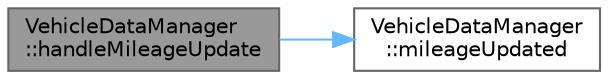 digraph "VehicleDataManager::handleMileageUpdate"
{
 // LATEX_PDF_SIZE
  bgcolor="transparent";
  edge [fontname=Helvetica,fontsize=10,labelfontname=Helvetica,labelfontsize=10];
  node [fontname=Helvetica,fontsize=10,shape=box,height=0.2,width=0.4];
  rankdir="LR";
  Node1 [id="Node000001",label="VehicleDataManager\l::handleMileageUpdate",height=0.2,width=0.4,color="gray40", fillcolor="grey60", style="filled", fontcolor="black",tooltip=" "];
  Node1 -> Node2 [id="edge1_Node000001_Node000002",color="steelblue1",style="solid",tooltip=" "];
  Node2 [id="Node000002",label="VehicleDataManager\l::mileageUpdated",height=0.2,width=0.4,color="grey40", fillcolor="white", style="filled",URL="$classVehicleDataManager.html#afcfd34099194c5f38065b3d7cead03fb",tooltip=" "];
}

